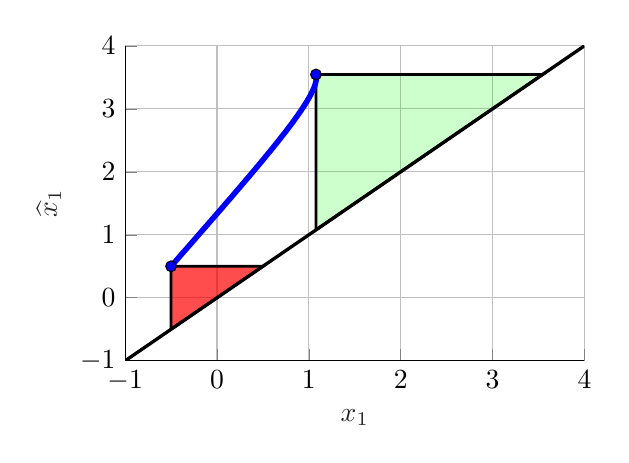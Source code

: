 % This file was created by matlab2tikz.
%
%The latest updates can be retrieved from
%  http://www.mathworks.com/matlabcentral/fileexchange/22022-matlab2tikz-matlab2tikz
%where you can also make suggestions and rate matlab2tikz.
%
\begin{tikzpicture}

\begin{axis}[%
width=5.833cm,
height=4cm,
at={(0cm,0cm)},
scale only axis,
xmin=-1,
xmax=4,
xtick={-1,  0,  1,  2,  3,  4},
xlabel style={font=\color{white!15!black}},
xlabel={$x_1$},
ymin=-1,
ymax=4,
ytick={-1,  0,  1,  2,  3,  4},
ylabel style={font=\color{white!15!black}},
ylabel={$\widehat{x}_1$},
axis background/.style={fill=white},
axis x line*=bottom,
axis y line*=left,
xmajorgrids,
ymajorgrids
]

\addplot[area legend, line width=1.0pt, draw=black, fill=red, fill opacity=0.7, forget plot]
table[row sep=crcr] {%
x	y\\
-0.5	0.5\\
-0.5	-0.5\\
0.5	0.5\\
}--cycle;

\addplot[area legend, line width=1.0pt, draw=black, fill=green, fill opacity=0.2, forget plot]
table[row sep=crcr] {%
x	y\\
1.077	3.545\\
1.077	1.077\\
3.545	3.545\\
}--cycle;
\addplot [color=blue, line width=2.0pt, forget plot]
  table[row sep=crcr]{%
-0.5	0.5\\
-0.455	0.575\\
-0.411	0.648\\
-0.368	0.721\\
-0.325	0.791\\
-0.284	0.86\\
-0.243	0.928\\
-0.204	0.994\\
-0.165	1.059\\
-0.127	1.123\\
-0.089	1.185\\
-0.053	1.247\\
-0.017	1.306\\
0.018	1.365\\
0.052	1.422\\
0.085	1.479\\
0.118	1.534\\
0.15	1.587\\
0.181	1.64\\
0.211	1.692\\
0.241	1.742\\
0.27	1.792\\
0.298	1.84\\
0.326	1.888\\
0.353	1.934\\
0.379	1.979\\
0.405	2.024\\
0.43	2.067\\
0.454	2.109\\
0.478	2.151\\
0.501	2.191\\
0.523	2.231\\
0.545	2.27\\
0.567	2.308\\
0.587	2.345\\
0.608	2.381\\
0.627	2.417\\
0.646	2.451\\
0.665	2.485\\
0.683	2.518\\
0.7	2.551\\
0.717	2.582\\
0.734	2.613\\
0.75	2.643\\
0.765	2.673\\
0.78	2.702\\
0.795	2.73\\
0.809	2.757\\
0.823	2.784\\
0.836	2.81\\
0.848	2.836\\
0.861	2.861\\
0.873	2.885\\
0.884	2.909\\
0.895	2.932\\
0.906	2.954\\
0.916	2.976\\
0.926	2.998\\
0.936	3.019\\
0.945	3.039\\
0.953	3.059\\
0.962	3.079\\
0.97	3.098\\
0.978	3.116\\
0.985	3.134\\
0.992	3.152\\
0.999	3.169\\
1.005	3.185\\
1.011	3.201\\
1.017	3.217\\
1.023	3.233\\
1.028	3.248\\
1.033	3.262\\
1.038	3.276\\
1.042	3.29\\
1.046	3.304\\
1.05	3.317\\
1.054	3.329\\
1.057	3.342\\
1.06	3.354\\
1.063	3.365\\
1.066	3.377\\
1.068	3.388\\
1.07	3.398\\
1.072	3.409\\
1.074	3.419\\
1.075	3.429\\
1.077	3.438\\
1.078	3.448\\
1.079	3.456\\
1.08	3.465\\
1.08	3.474\\
1.081	3.482\\
1.081	3.49\\
1.081	3.497\\
1.081	3.505\\
1.081	3.512\\
1.08	3.519\\
1.08	3.526\\
1.079	3.533\\
1.078	3.539\\
1.077	3.545\\
};
\addplot[only marks, mark=*, mark options={}, mark size=1.937pt, draw=black, fill=blue] table[row sep=crcr]{%
x	y\\
-0.5	0.5\\
};
\addplot[only marks, mark=*, mark options={}, mark size=1.937pt, draw=black, fill=blue] table[row sep=crcr]{%
x	y\\
1.077	3.545\\
};
\addplot [color=black, line width=1.2pt, forget plot]
  table[row sep=crcr]{%
-1	-1\\
4	4\\
};
\end{axis}
\end{tikzpicture}%